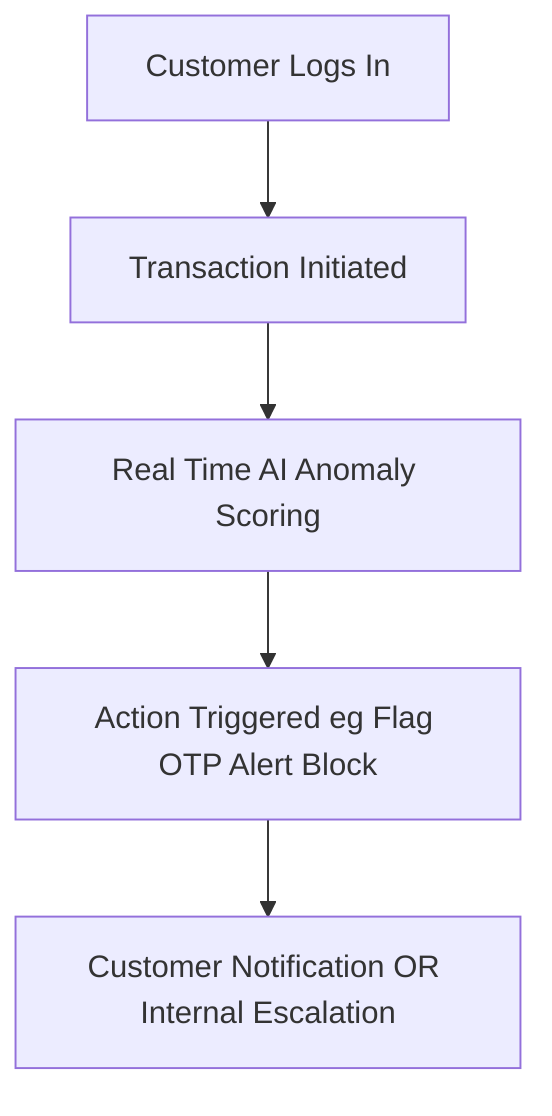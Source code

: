 flowchart TD
A[Customer Logs In] --> B[Transaction Initiated]
B --> C[Real Time AI Anomaly Scoring]
C --> D[Action Triggered eg Flag OTP Alert Block]
D --> E[Customer Notification OR Internal Escalation]